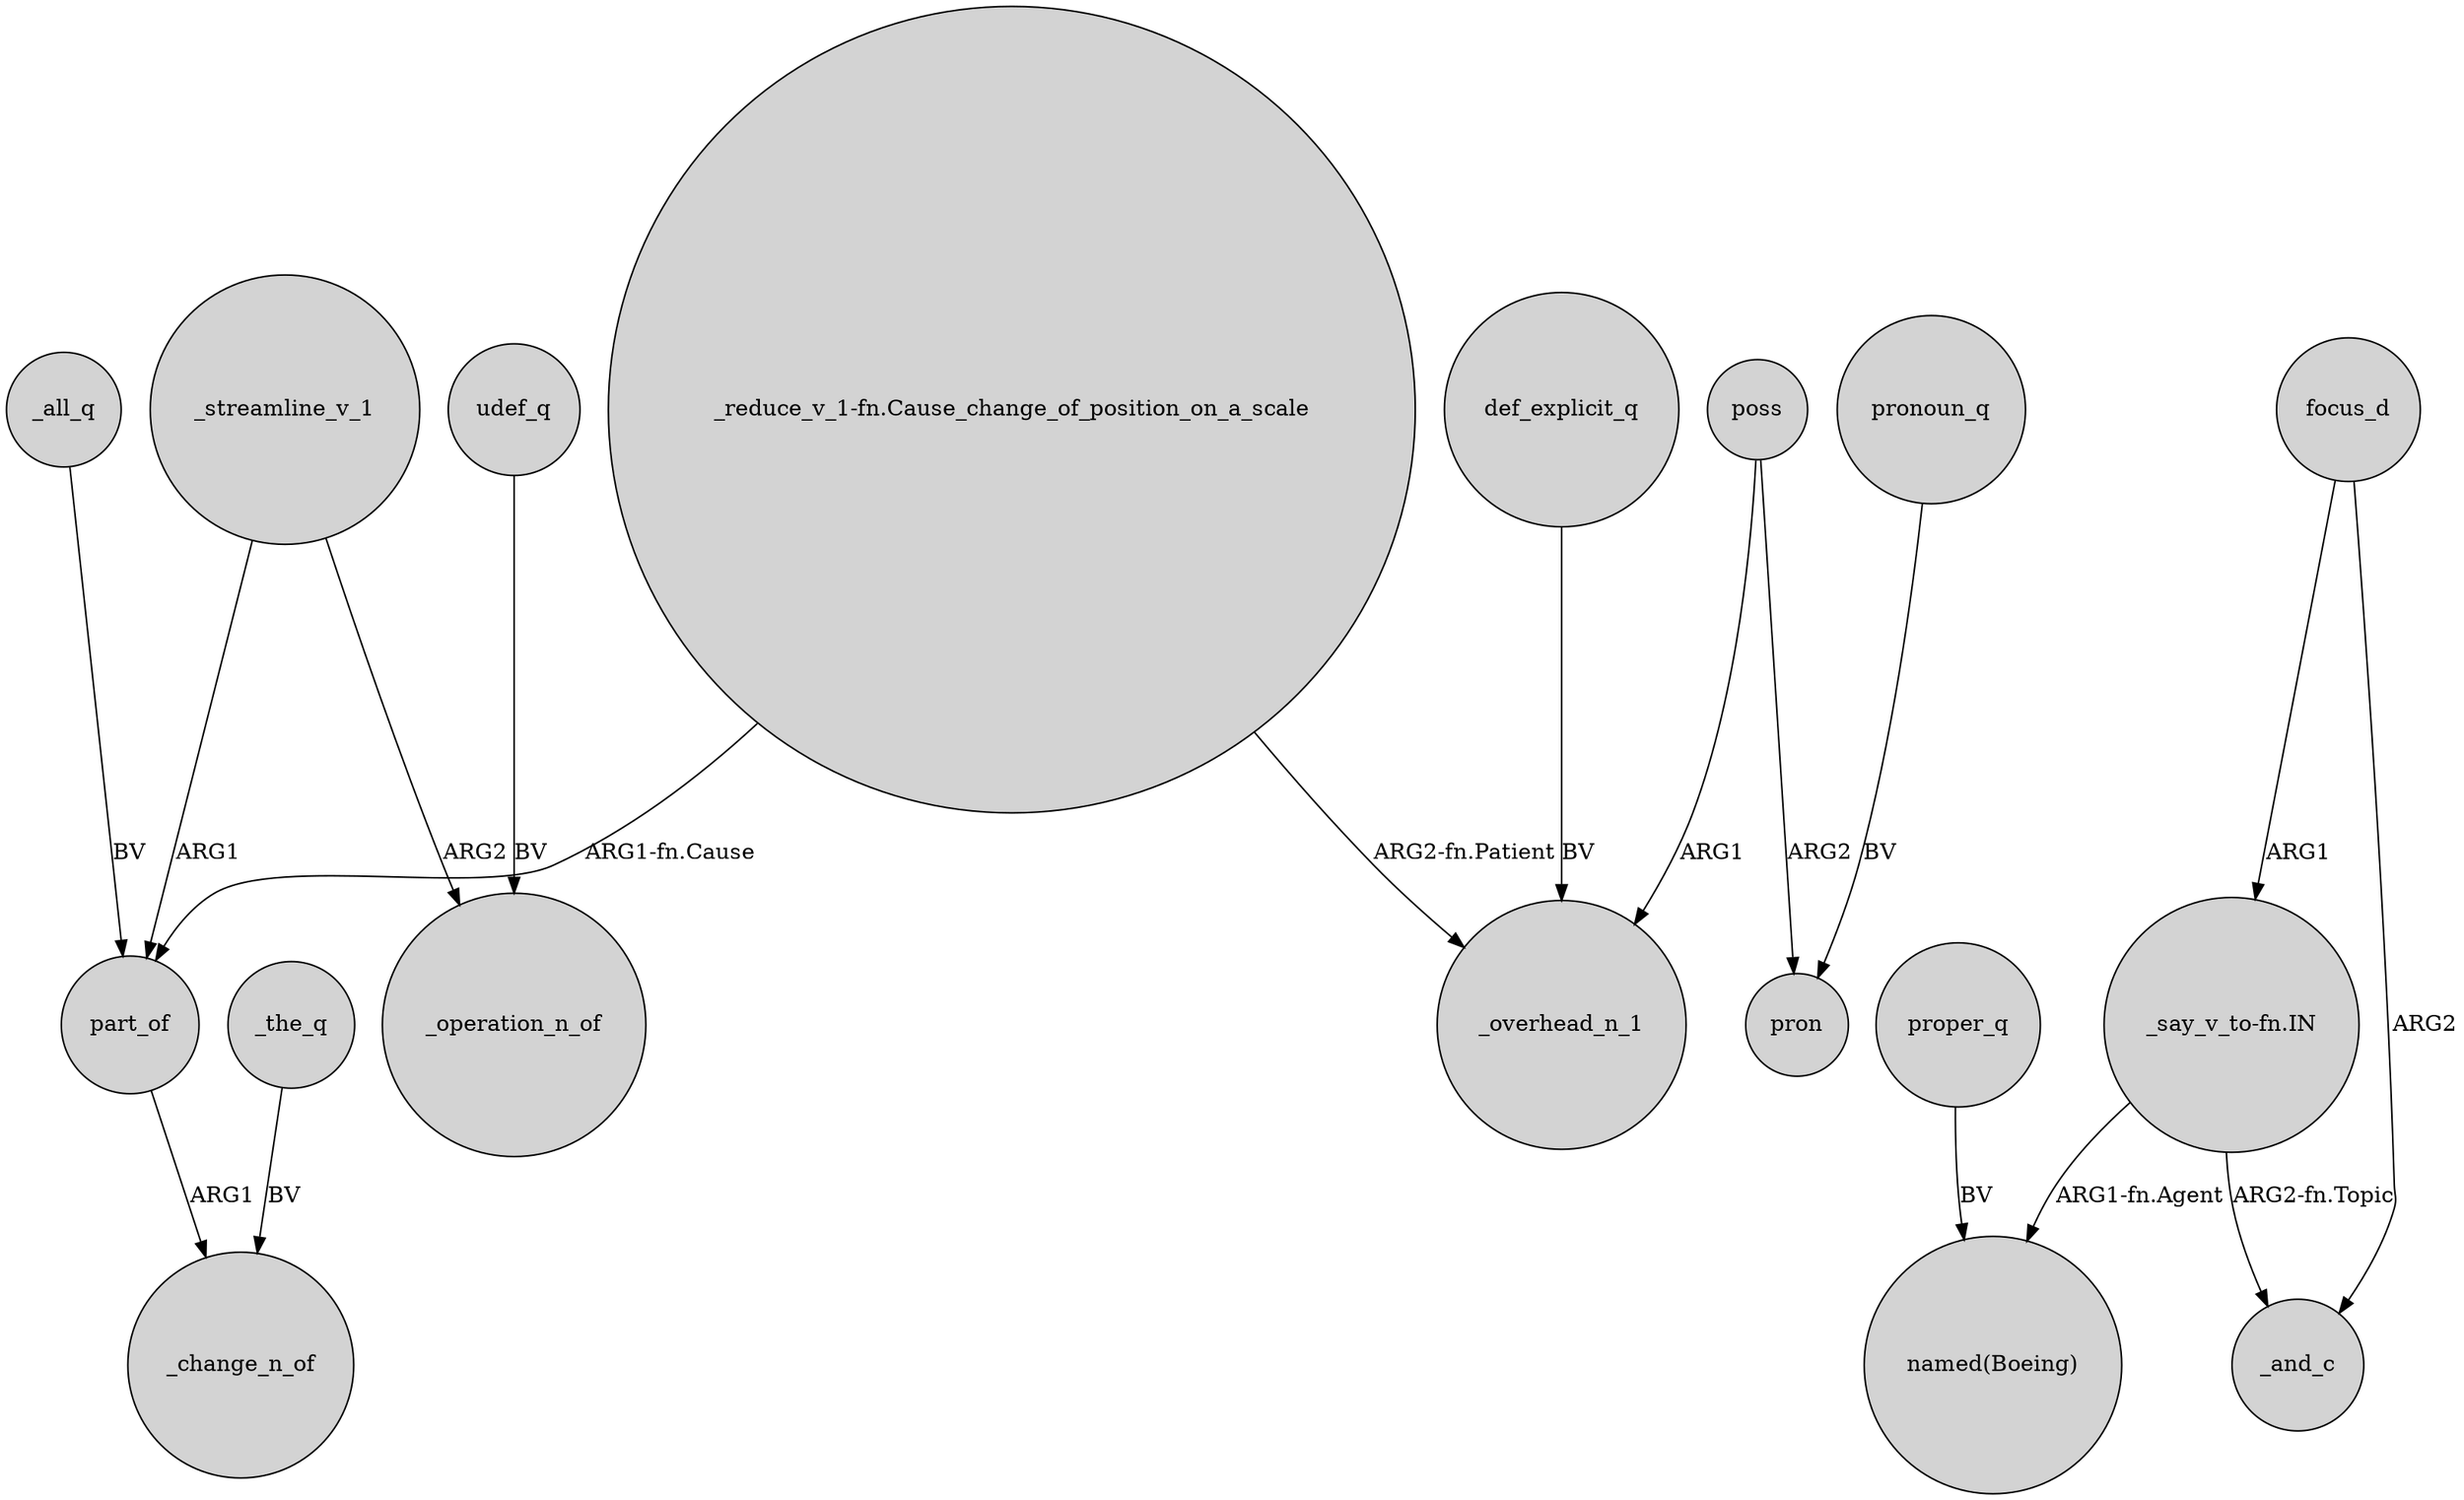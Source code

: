 digraph {
	node [shape=circle style=filled]
	"_reduce_v_1-fn.Cause_change_of_position_on_a_scale" -> part_of [label="ARG1-fn.Cause"]
	poss -> _overhead_n_1 [label=ARG1]
	"_say_v_to-fn.IN" -> "named(Boeing)" [label="ARG1-fn.Agent"]
	_the_q -> _change_n_of [label=BV]
	_streamline_v_1 -> part_of [label=ARG1]
	proper_q -> "named(Boeing)" [label=BV]
	_streamline_v_1 -> _operation_n_of [label=ARG2]
	_all_q -> part_of [label=BV]
	poss -> pron [label=ARG2]
	pronoun_q -> pron [label=BV]
	"_say_v_to-fn.IN" -> _and_c [label="ARG2-fn.Topic"]
	focus_d -> _and_c [label=ARG2]
	"_reduce_v_1-fn.Cause_change_of_position_on_a_scale" -> _overhead_n_1 [label="ARG2-fn.Patient"]
	udef_q -> _operation_n_of [label=BV]
	focus_d -> "_say_v_to-fn.IN" [label=ARG1]
	part_of -> _change_n_of [label=ARG1]
	def_explicit_q -> _overhead_n_1 [label=BV]
}
